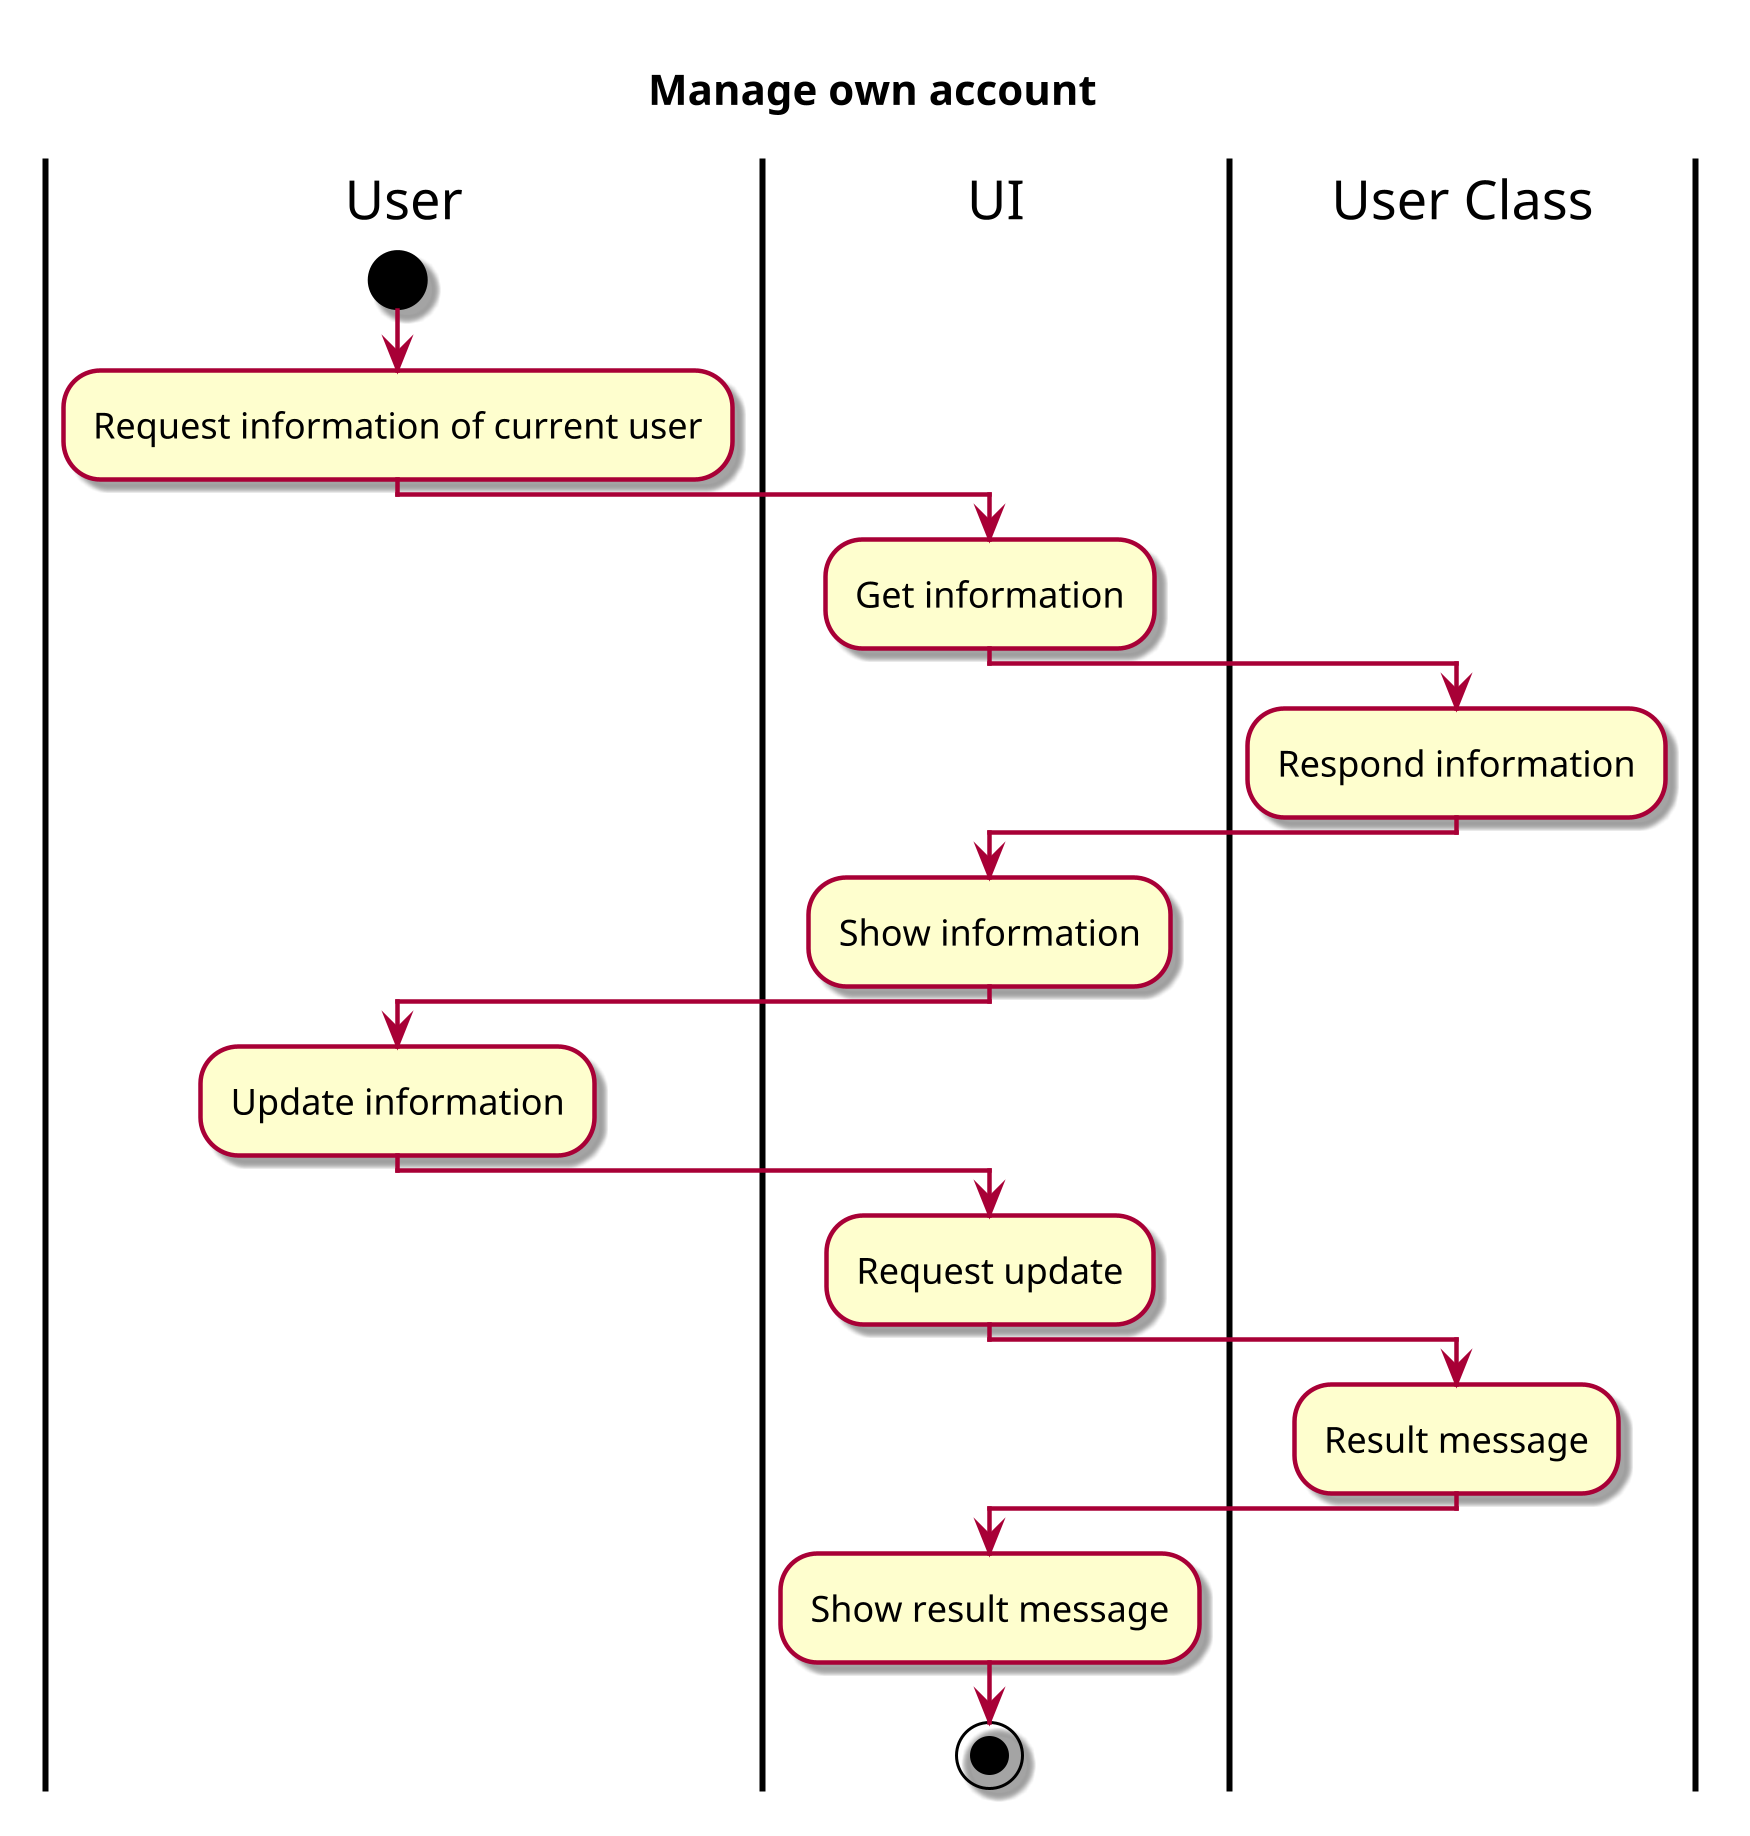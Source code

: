 @startuml ACT4 Manage own account
skin rose
!pragma useVerticalIf on
scale 3

title "Manage own account"

|User|
start
    :Request information of current user;
    |UI|
    :Get information;
    |User Class|
    :Respond information;
    |UI|
    :Show information;
    |User|
    :Update information;
    |UI|
    :Request update;
    |User Class|
    :Result message;
    |UI|
    :Show result message;
stop




@enduml